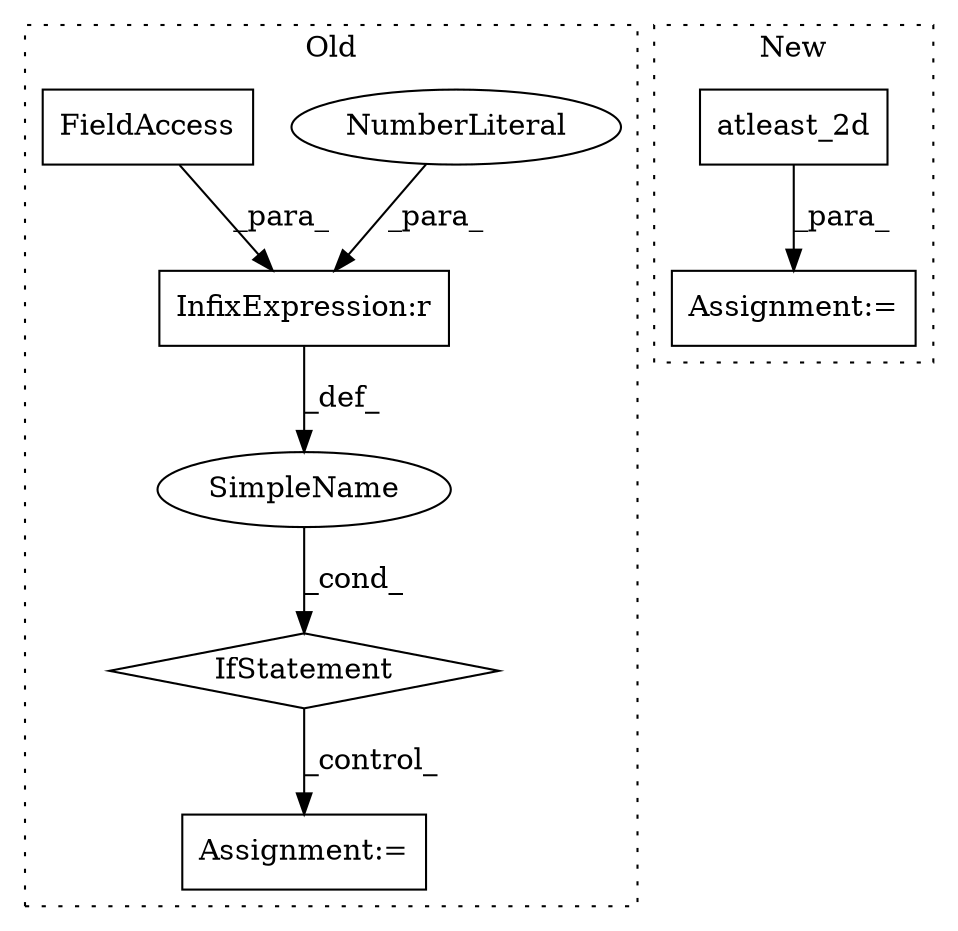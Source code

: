 digraph G {
subgraph cluster0 {
1 [label="IfStatement" a="25" s="903,931" l="4,2" shape="diamond"];
4 [label="Assignment:=" a="7" s="967" l="1" shape="box"];
5 [label="SimpleName" a="42" s="" l="" shape="ellipse"];
6 [label="InfixExpression:r" a="27" s="926" l="4" shape="box"];
7 [label="NumberLiteral" a="34" s="930" l="1" shape="ellipse"];
8 [label="FieldAccess" a="22" s="907" l="19" shape="box"];
label = "Old";
style="dotted";
}
subgraph cluster1 {
2 [label="atleast_2d" a="32" s="582,606" l="11,1" shape="box"];
3 [label="Assignment:=" a="7" s="711" l="1" shape="box"];
label = "New";
style="dotted";
}
1 -> 4 [label="_control_"];
2 -> 3 [label="_para_"];
5 -> 1 [label="_cond_"];
6 -> 5 [label="_def_"];
7 -> 6 [label="_para_"];
8 -> 6 [label="_para_"];
}